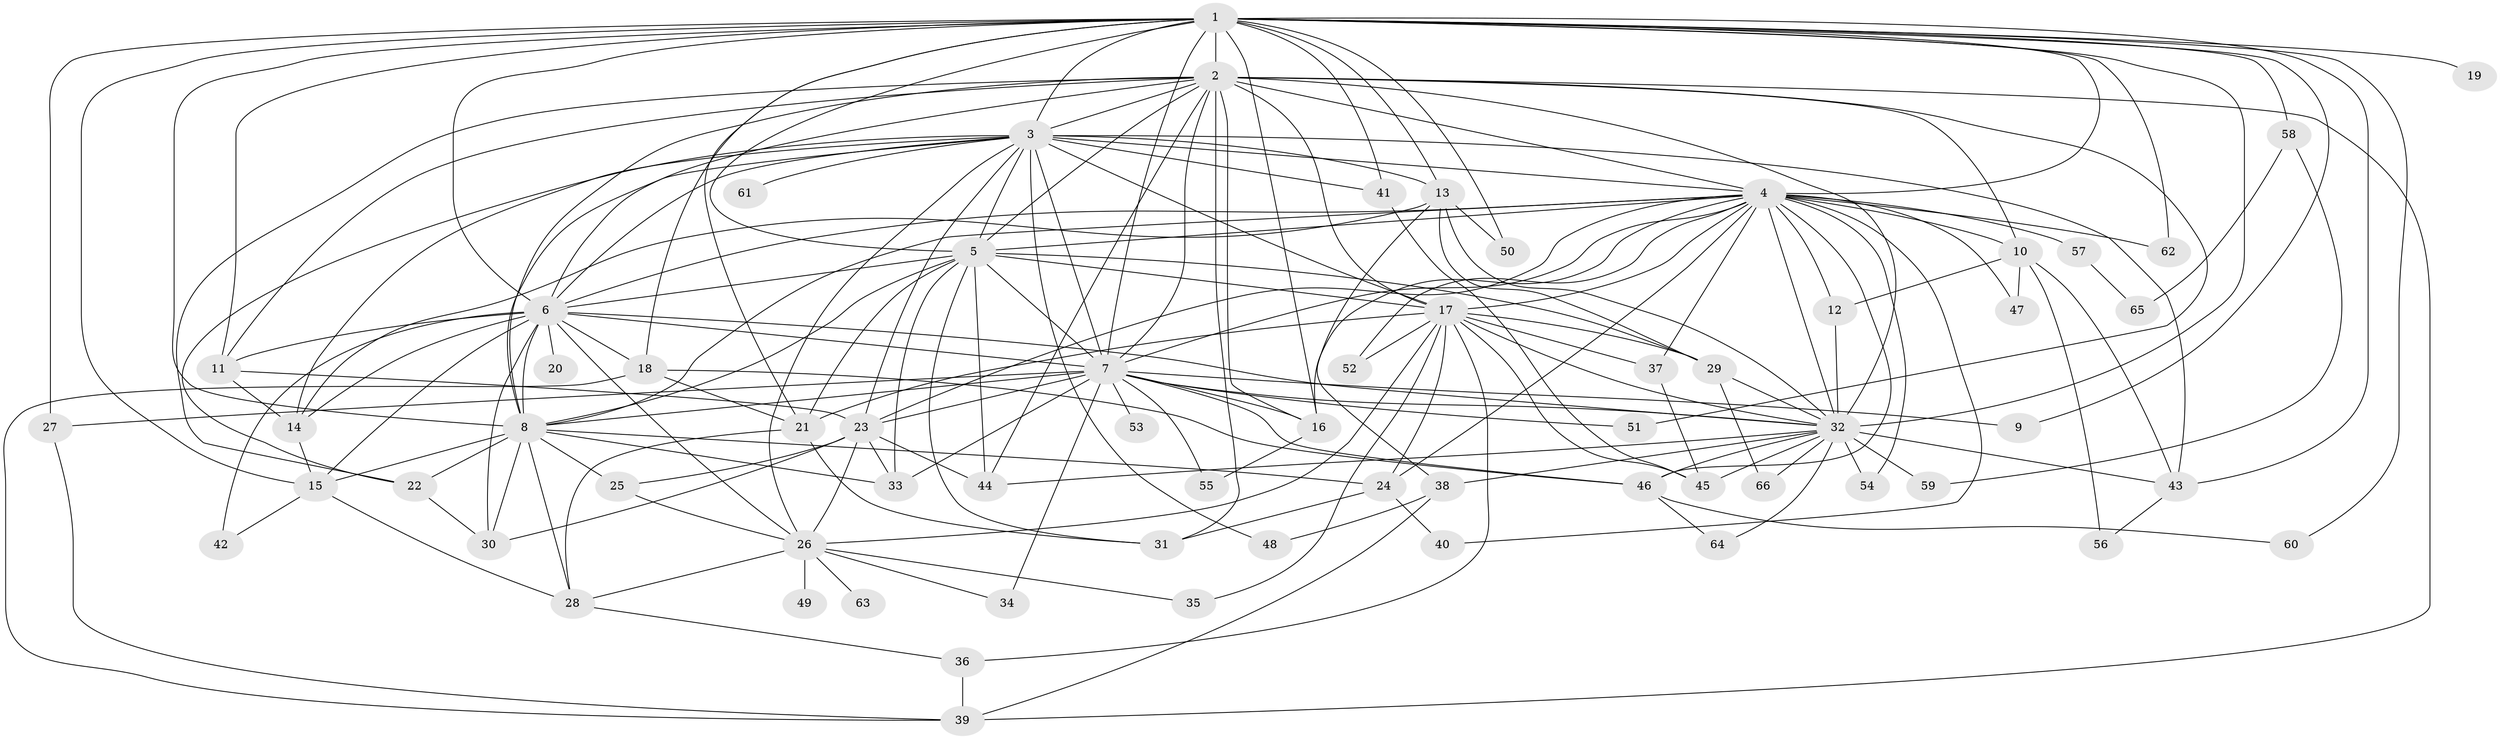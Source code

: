 // original degree distribution, {26: 0.015151515151515152, 25: 0.007575757575757576, 18: 0.007575757575757576, 28: 0.007575757575757576, 20: 0.015151515151515152, 16: 0.007575757575757576, 21: 0.007575757575757576, 19: 0.007575757575757576, 2: 0.5151515151515151, 6: 0.022727272727272728, 3: 0.19696969696969696, 4: 0.09848484848484848, 5: 0.06060606060606061, 7: 0.015151515151515152, 10: 0.007575757575757576, 11: 0.007575757575757576}
// Generated by graph-tools (version 1.1) at 2025/49/03/04/25 22:49:17]
// undirected, 66 vertices, 181 edges
graph export_dot {
  node [color=gray90,style=filled];
  1;
  2;
  3;
  4;
  5;
  6;
  7;
  8;
  9;
  10;
  11;
  12;
  13;
  14;
  15;
  16;
  17;
  18;
  19;
  20;
  21;
  22;
  23;
  24;
  25;
  26;
  27;
  28;
  29;
  30;
  31;
  32;
  33;
  34;
  35;
  36;
  37;
  38;
  39;
  40;
  41;
  42;
  43;
  44;
  45;
  46;
  47;
  48;
  49;
  50;
  51;
  52;
  53;
  54;
  55;
  56;
  57;
  58;
  59;
  60;
  61;
  62;
  63;
  64;
  65;
  66;
  1 -- 2 [weight=4.0];
  1 -- 3 [weight=2.0];
  1 -- 4 [weight=3.0];
  1 -- 5 [weight=3.0];
  1 -- 6 [weight=2.0];
  1 -- 7 [weight=3.0];
  1 -- 8 [weight=3.0];
  1 -- 9 [weight=1.0];
  1 -- 11 [weight=1.0];
  1 -- 13 [weight=1.0];
  1 -- 15 [weight=1.0];
  1 -- 16 [weight=1.0];
  1 -- 18 [weight=1.0];
  1 -- 19 [weight=1.0];
  1 -- 21 [weight=2.0];
  1 -- 27 [weight=1.0];
  1 -- 32 [weight=1.0];
  1 -- 41 [weight=1.0];
  1 -- 43 [weight=2.0];
  1 -- 50 [weight=1.0];
  1 -- 58 [weight=2.0];
  1 -- 60 [weight=1.0];
  1 -- 62 [weight=1.0];
  2 -- 3 [weight=3.0];
  2 -- 4 [weight=2.0];
  2 -- 5 [weight=2.0];
  2 -- 6 [weight=2.0];
  2 -- 7 [weight=2.0];
  2 -- 8 [weight=2.0];
  2 -- 10 [weight=1.0];
  2 -- 11 [weight=1.0];
  2 -- 16 [weight=2.0];
  2 -- 17 [weight=1.0];
  2 -- 22 [weight=1.0];
  2 -- 31 [weight=1.0];
  2 -- 32 [weight=10.0];
  2 -- 39 [weight=1.0];
  2 -- 44 [weight=2.0];
  2 -- 51 [weight=1.0];
  3 -- 4 [weight=1.0];
  3 -- 5 [weight=1.0];
  3 -- 6 [weight=1.0];
  3 -- 7 [weight=1.0];
  3 -- 8 [weight=2.0];
  3 -- 13 [weight=2.0];
  3 -- 14 [weight=2.0];
  3 -- 17 [weight=1.0];
  3 -- 22 [weight=1.0];
  3 -- 23 [weight=1.0];
  3 -- 26 [weight=2.0];
  3 -- 41 [weight=1.0];
  3 -- 43 [weight=1.0];
  3 -- 48 [weight=1.0];
  3 -- 61 [weight=1.0];
  4 -- 5 [weight=1.0];
  4 -- 6 [weight=2.0];
  4 -- 7 [weight=1.0];
  4 -- 8 [weight=2.0];
  4 -- 10 [weight=1.0];
  4 -- 12 [weight=1.0];
  4 -- 16 [weight=1.0];
  4 -- 17 [weight=1.0];
  4 -- 23 [weight=1.0];
  4 -- 24 [weight=1.0];
  4 -- 32 [weight=1.0];
  4 -- 37 [weight=1.0];
  4 -- 40 [weight=1.0];
  4 -- 46 [weight=1.0];
  4 -- 47 [weight=1.0];
  4 -- 52 [weight=1.0];
  4 -- 54 [weight=1.0];
  4 -- 57 [weight=1.0];
  4 -- 62 [weight=1.0];
  5 -- 6 [weight=1.0];
  5 -- 7 [weight=1.0];
  5 -- 8 [weight=1.0];
  5 -- 17 [weight=6.0];
  5 -- 21 [weight=1.0];
  5 -- 29 [weight=1.0];
  5 -- 31 [weight=1.0];
  5 -- 33 [weight=1.0];
  5 -- 44 [weight=1.0];
  6 -- 7 [weight=1.0];
  6 -- 8 [weight=1.0];
  6 -- 11 [weight=1.0];
  6 -- 14 [weight=1.0];
  6 -- 15 [weight=1.0];
  6 -- 18 [weight=1.0];
  6 -- 20 [weight=1.0];
  6 -- 26 [weight=1.0];
  6 -- 30 [weight=1.0];
  6 -- 32 [weight=1.0];
  6 -- 42 [weight=1.0];
  7 -- 8 [weight=2.0];
  7 -- 9 [weight=1.0];
  7 -- 16 [weight=1.0];
  7 -- 23 [weight=1.0];
  7 -- 27 [weight=1.0];
  7 -- 32 [weight=1.0];
  7 -- 33 [weight=1.0];
  7 -- 34 [weight=1.0];
  7 -- 46 [weight=1.0];
  7 -- 51 [weight=1.0];
  7 -- 53 [weight=1.0];
  7 -- 55 [weight=1.0];
  8 -- 15 [weight=1.0];
  8 -- 22 [weight=1.0];
  8 -- 24 [weight=2.0];
  8 -- 25 [weight=1.0];
  8 -- 28 [weight=1.0];
  8 -- 30 [weight=1.0];
  8 -- 33 [weight=1.0];
  10 -- 12 [weight=1.0];
  10 -- 43 [weight=1.0];
  10 -- 47 [weight=1.0];
  10 -- 56 [weight=1.0];
  11 -- 14 [weight=3.0];
  11 -- 23 [weight=1.0];
  12 -- 32 [weight=1.0];
  13 -- 14 [weight=1.0];
  13 -- 29 [weight=1.0];
  13 -- 32 [weight=1.0];
  13 -- 38 [weight=1.0];
  13 -- 50 [weight=1.0];
  14 -- 15 [weight=1.0];
  15 -- 28 [weight=1.0];
  15 -- 42 [weight=1.0];
  16 -- 55 [weight=1.0];
  17 -- 21 [weight=1.0];
  17 -- 24 [weight=1.0];
  17 -- 26 [weight=2.0];
  17 -- 29 [weight=1.0];
  17 -- 32 [weight=1.0];
  17 -- 35 [weight=1.0];
  17 -- 36 [weight=1.0];
  17 -- 37 [weight=1.0];
  17 -- 45 [weight=1.0];
  17 -- 52 [weight=1.0];
  18 -- 21 [weight=1.0];
  18 -- 39 [weight=1.0];
  18 -- 46 [weight=1.0];
  21 -- 28 [weight=1.0];
  21 -- 31 [weight=1.0];
  22 -- 30 [weight=1.0];
  23 -- 25 [weight=1.0];
  23 -- 26 [weight=1.0];
  23 -- 30 [weight=1.0];
  23 -- 33 [weight=1.0];
  23 -- 44 [weight=2.0];
  24 -- 31 [weight=1.0];
  24 -- 40 [weight=1.0];
  25 -- 26 [weight=1.0];
  26 -- 28 [weight=1.0];
  26 -- 34 [weight=1.0];
  26 -- 35 [weight=1.0];
  26 -- 49 [weight=2.0];
  26 -- 63 [weight=1.0];
  27 -- 39 [weight=1.0];
  28 -- 36 [weight=1.0];
  29 -- 32 [weight=1.0];
  29 -- 66 [weight=1.0];
  32 -- 38 [weight=1.0];
  32 -- 43 [weight=1.0];
  32 -- 44 [weight=1.0];
  32 -- 45 [weight=1.0];
  32 -- 46 [weight=1.0];
  32 -- 54 [weight=1.0];
  32 -- 59 [weight=1.0];
  32 -- 64 [weight=1.0];
  32 -- 66 [weight=1.0];
  36 -- 39 [weight=1.0];
  37 -- 45 [weight=1.0];
  38 -- 39 [weight=1.0];
  38 -- 48 [weight=1.0];
  41 -- 45 [weight=1.0];
  43 -- 56 [weight=1.0];
  46 -- 60 [weight=1.0];
  46 -- 64 [weight=1.0];
  57 -- 65 [weight=1.0];
  58 -- 59 [weight=1.0];
  58 -- 65 [weight=1.0];
}
